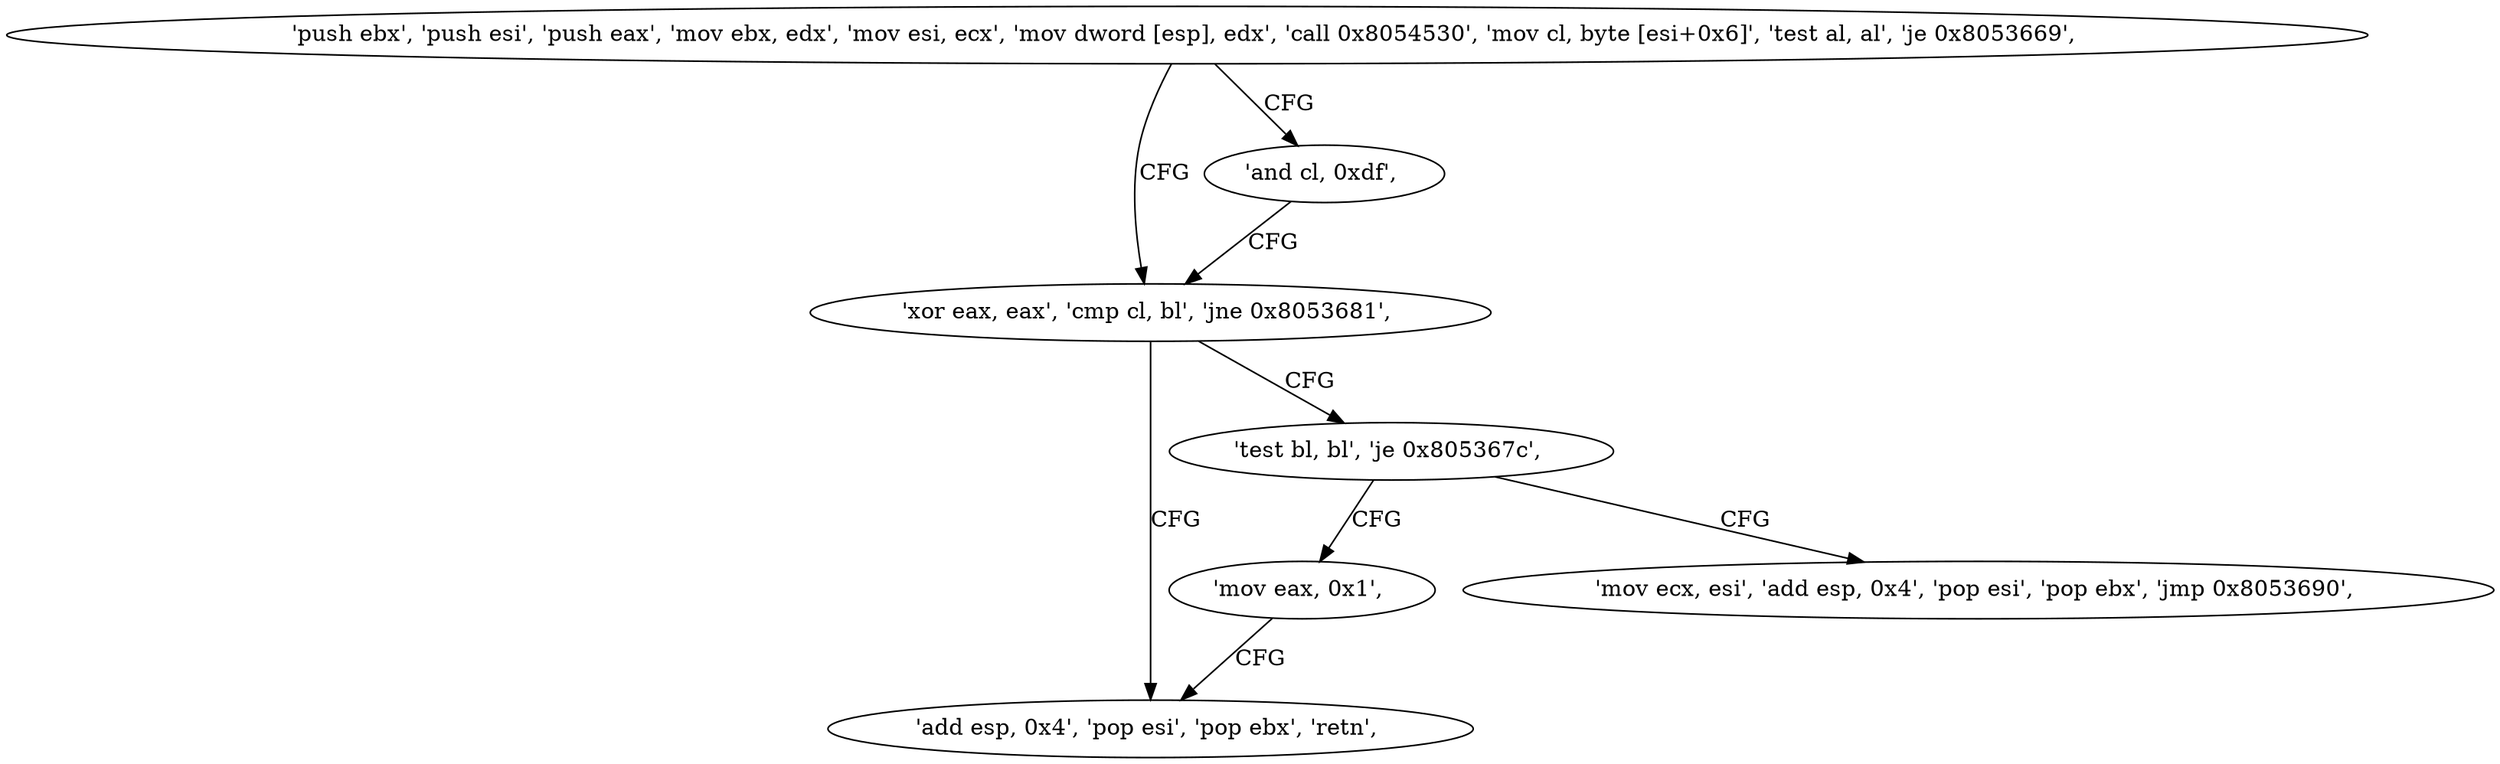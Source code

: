 digraph "func" {
"134559312" [label = "'push ebx', 'push esi', 'push eax', 'mov ebx, edx', 'mov esi, ecx', 'mov dword [esp], edx', 'call 0x8054530', 'mov cl, byte [esi+0x6]', 'test al, al', 'je 0x8053669', " ]
"134559337" [label = "'xor eax, eax', 'cmp cl, bl', 'jne 0x8053681', " ]
"134559334" [label = "'and cl, 0xdf', " ]
"134559361" [label = "'add esp, 0x4', 'pop esi', 'pop ebx', 'retn', " ]
"134559343" [label = "'test bl, bl', 'je 0x805367c', " ]
"134559356" [label = "'mov eax, 0x1', " ]
"134559347" [label = "'mov ecx, esi', 'add esp, 0x4', 'pop esi', 'pop ebx', 'jmp 0x8053690', " ]
"134559312" -> "134559337" [ label = "CFG" ]
"134559312" -> "134559334" [ label = "CFG" ]
"134559337" -> "134559361" [ label = "CFG" ]
"134559337" -> "134559343" [ label = "CFG" ]
"134559334" -> "134559337" [ label = "CFG" ]
"134559343" -> "134559356" [ label = "CFG" ]
"134559343" -> "134559347" [ label = "CFG" ]
"134559356" -> "134559361" [ label = "CFG" ]
}
